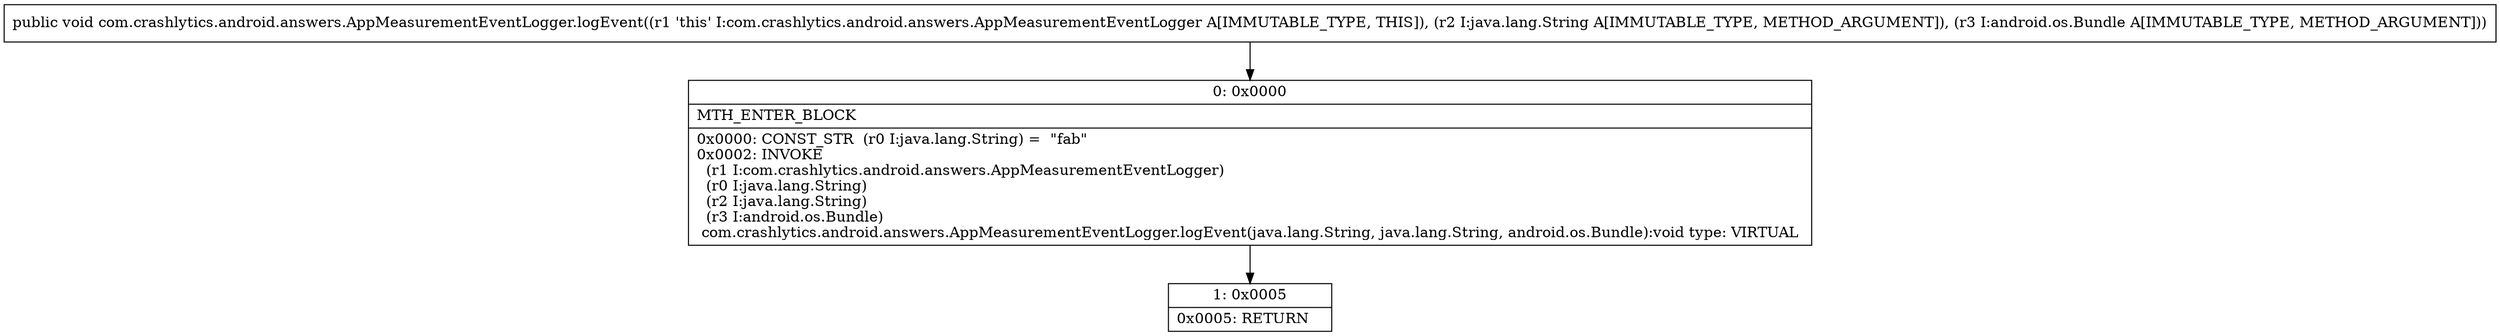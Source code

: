 digraph "CFG forcom.crashlytics.android.answers.AppMeasurementEventLogger.logEvent(Ljava\/lang\/String;Landroid\/os\/Bundle;)V" {
Node_0 [shape=record,label="{0\:\ 0x0000|MTH_ENTER_BLOCK\l|0x0000: CONST_STR  (r0 I:java.lang.String) =  \"fab\" \l0x0002: INVOKE  \l  (r1 I:com.crashlytics.android.answers.AppMeasurementEventLogger)\l  (r0 I:java.lang.String)\l  (r2 I:java.lang.String)\l  (r3 I:android.os.Bundle)\l com.crashlytics.android.answers.AppMeasurementEventLogger.logEvent(java.lang.String, java.lang.String, android.os.Bundle):void type: VIRTUAL \l}"];
Node_1 [shape=record,label="{1\:\ 0x0005|0x0005: RETURN   \l}"];
MethodNode[shape=record,label="{public void com.crashlytics.android.answers.AppMeasurementEventLogger.logEvent((r1 'this' I:com.crashlytics.android.answers.AppMeasurementEventLogger A[IMMUTABLE_TYPE, THIS]), (r2 I:java.lang.String A[IMMUTABLE_TYPE, METHOD_ARGUMENT]), (r3 I:android.os.Bundle A[IMMUTABLE_TYPE, METHOD_ARGUMENT])) }"];
MethodNode -> Node_0;
Node_0 -> Node_1;
}

